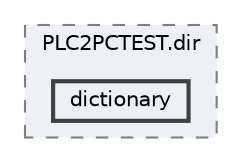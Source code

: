 digraph "D:/github/gtk4.0_uwb/build/CMakeFiles/PLC2PCTEST.dir/dictionary"
{
 // LATEX_PDF_SIZE
  bgcolor="transparent";
  edge [fontname=Helvetica,fontsize=10,labelfontname=Helvetica,labelfontsize=10];
  node [fontname=Helvetica,fontsize=10,shape=box,height=0.2,width=0.4];
  compound=true
  subgraph clusterdir_1012d8e76a30326ad258793d54aecda3 {
    graph [ bgcolor="#edf0f7", pencolor="grey50", label="PLC2PCTEST.dir", fontname=Helvetica,fontsize=10 style="filled,dashed", URL="dir_1012d8e76a30326ad258793d54aecda3.html",tooltip=""]
  dir_0625e432b32e7c9c1dc035b93ea3f2ce [label="dictionary", fillcolor="#edf0f7", color="grey25", style="filled,bold", URL="dir_0625e432b32e7c9c1dc035b93ea3f2ce.html",tooltip=""];
  }
}

